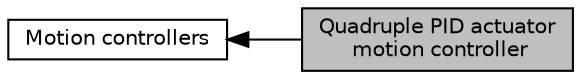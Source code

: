 digraph "Quadruple PID actuator motion controller"
{
  bgcolor="transparent";
  edge [fontname="Helvetica",fontsize="10",labelfontname="Helvetica",labelfontsize="10"];
  node [fontname="Helvetica",fontsize="10",shape=box];
  rankdir=LR;
  Node2 [label="Motion controllers",height=0.2,width=0.4,color="black",URL="$group__controllers.html",tooltip=" "];
  Node1 [label="Quadruple PID actuator\l motion controller",height=0.2,width=0.4,color="black", fillcolor="grey75", style="filled", fontcolor="black",tooltip="Actuators Quadruple PID motion speed and position controller."];
  Node2->Node1 [shape=plaintext, dir="back", style="solid"];
}
